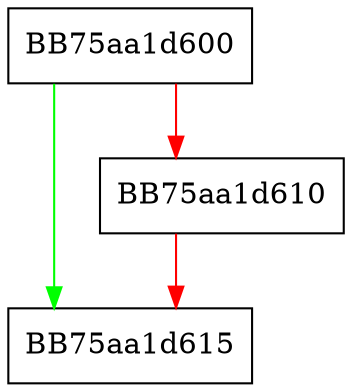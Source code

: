 digraph VA {
  node [shape="box"];
  graph [splines=ortho];
  BB75aa1d600 -> BB75aa1d615 [color="green"];
  BB75aa1d600 -> BB75aa1d610 [color="red"];
  BB75aa1d610 -> BB75aa1d615 [color="red"];
}